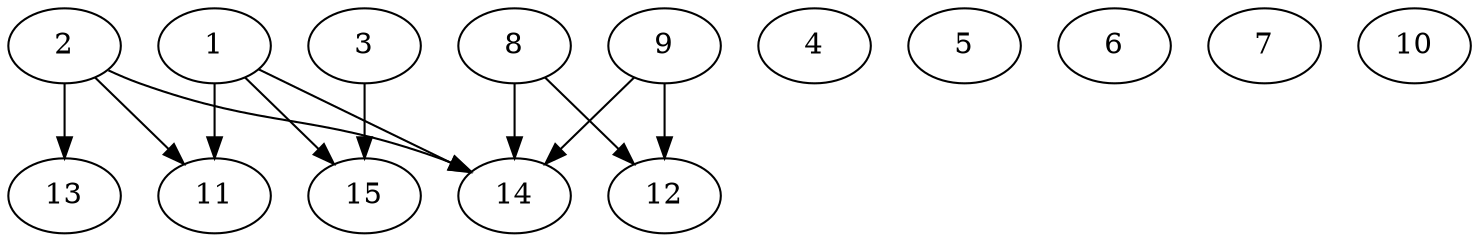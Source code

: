 // DAG automatically generated by daggen at Thu Oct  3 13:59:26 2019
// ./daggen --dot -n 15 --ccr 0.5 --fat 0.9 --regular 0.7 --density 0.5 --mindata 5242880 --maxdata 52428800 
digraph G {
  1 [size="63584256", alpha="0.01", expect_size="31792128"] 
  1 -> 11 [size ="31792128"]
  1 -> 14 [size ="31792128"]
  1 -> 15 [size ="31792128"]
  2 [size="51343360", alpha="0.09", expect_size="25671680"] 
  2 -> 11 [size ="25671680"]
  2 -> 13 [size ="25671680"]
  2 -> 14 [size ="25671680"]
  3 [size="100352000", alpha="0.16", expect_size="50176000"] 
  3 -> 15 [size ="50176000"]
  4 [size="84361216", alpha="0.03", expect_size="42180608"] 
  5 [size="34019328", alpha="0.10", expect_size="17009664"] 
  6 [size="75671552", alpha="0.03", expect_size="37835776"] 
  7 [size="17395712", alpha="0.17", expect_size="8697856"] 
  8 [size="85596160", alpha="0.17", expect_size="42798080"] 
  8 -> 12 [size ="42798080"]
  8 -> 14 [size ="42798080"]
  9 [size="92096512", alpha="0.10", expect_size="46048256"] 
  9 -> 12 [size ="46048256"]
  9 -> 14 [size ="46048256"]
  10 [size="10860544", alpha="0.20", expect_size="5430272"] 
  11 [size="100077568", alpha="0.05", expect_size="50038784"] 
  12 [size="103745536", alpha="0.08", expect_size="51872768"] 
  13 [size="52758528", alpha="0.08", expect_size="26379264"] 
  14 [size="35307520", alpha="0.02", expect_size="17653760"] 
  15 [size="48793600", alpha="0.00", expect_size="24396800"] 
}
